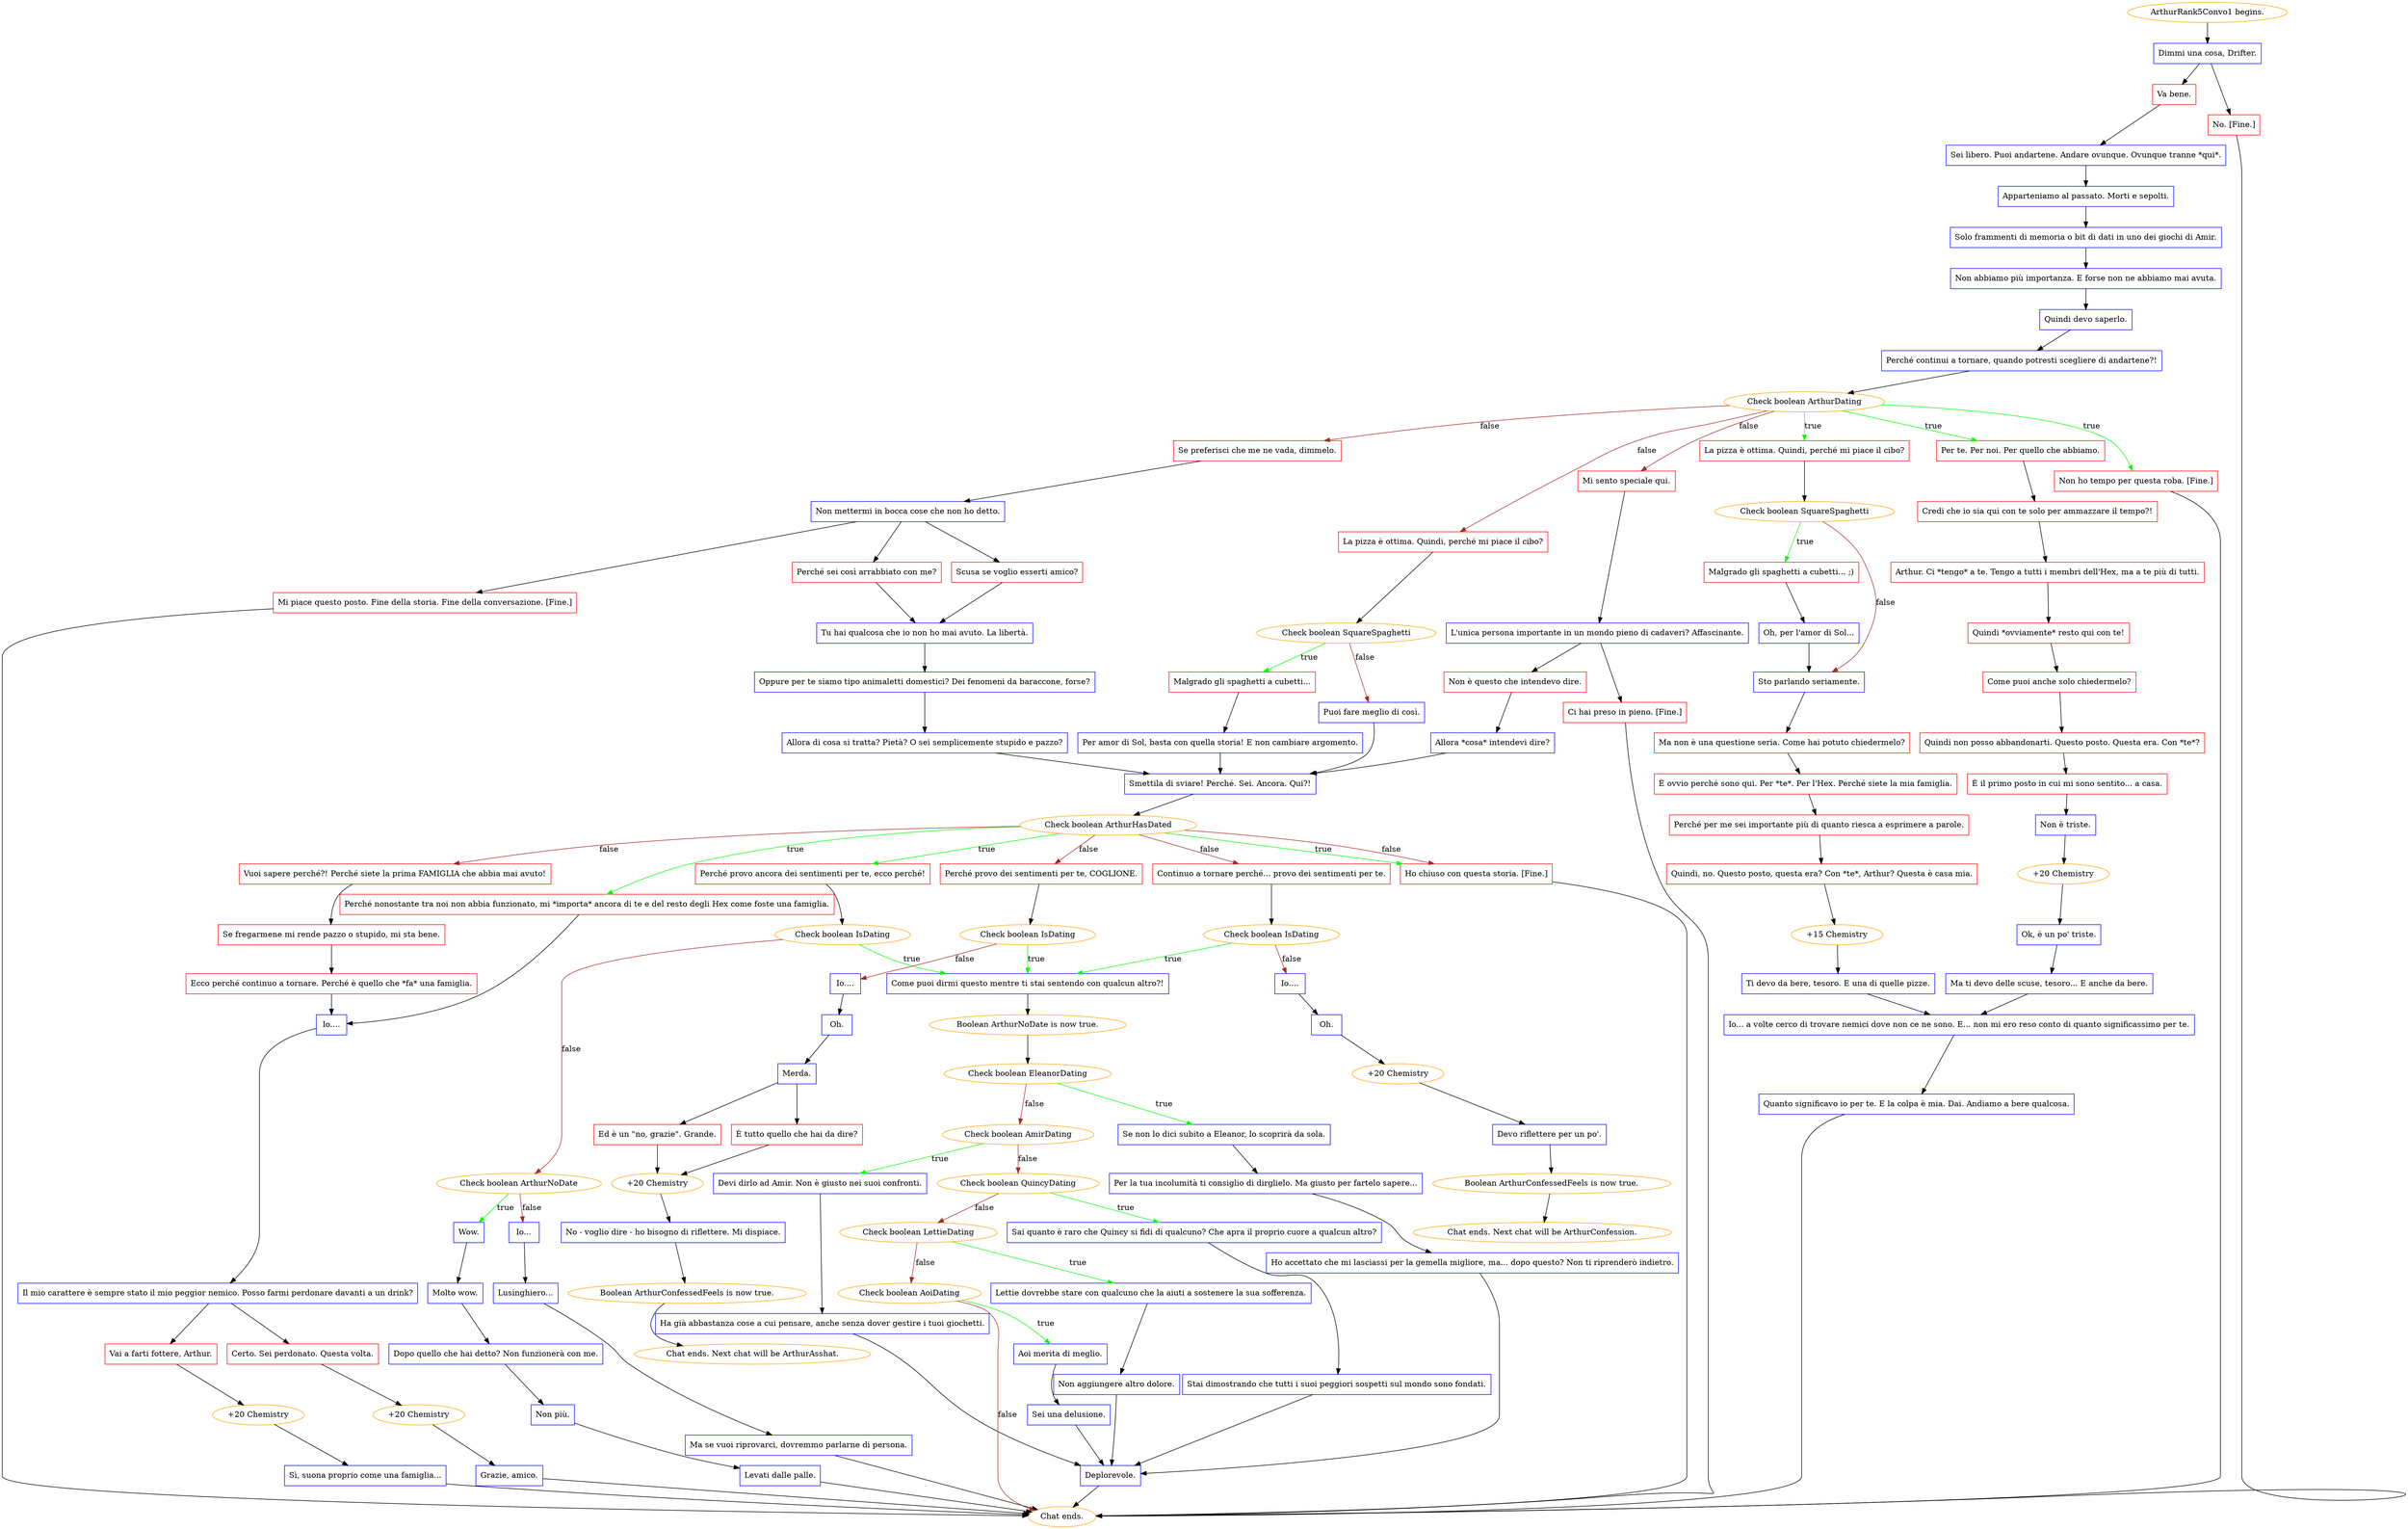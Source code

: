 digraph {
	"ArthurRank5Convo1 begins." [color=orange];
		"ArthurRank5Convo1 begins." -> j1270132564;
	j1270132564 [label="Dimmi una cosa, Drifter.",shape=box,color=blue];
		j1270132564 -> j2259688712;
		j1270132564 -> j2650962490;
	j2259688712 [label="Va bene.",shape=box,color=red];
		j2259688712 -> j1430281524;
	j2650962490 [label="No. [Fine.]",shape=box,color=red];
		j2650962490 -> "Chat ends.";
	j1430281524 [label="Sei libero. Puoi andartene. Andare ovunque. Ovunque tranne *qui*.",shape=box,color=blue];
		j1430281524 -> j4154239889;
	"Chat ends." [color=orange];
	j4154239889 [label="Apparteniamo al passato. Morti e sepolti.",shape=box,color=blue];
		j4154239889 -> j644874077;
	j644874077 [label="Solo frammenti di memoria o bit di dati in uno dei giochi di Amir.",shape=box,color=blue];
		j644874077 -> j2492195879;
	j2492195879 [label="Non abbiamo più importanza. E forse non ne abbiamo mai avuta.",shape=box,color=blue];
		j2492195879 -> j2818599550;
	j2818599550 [label="Quindi devo saperlo.",shape=box,color=blue];
		j2818599550 -> j2759018746;
	j2759018746 [label="Perché continui a tornare, quando potresti scegliere di andartene?!",shape=box,color=blue];
		j2759018746 -> j171613394;
	j171613394 [label="Check boolean ArthurDating",color=orange];
		j171613394 -> j1901880068 [label=true,color=green];
		j171613394 -> j1035283806 [label=true,color=green];
		j171613394 -> j3380837959 [label=true,color=green];
		j171613394 -> j1055959599 [label=false,color=brown];
		j171613394 -> j2043281371 [label=false,color=brown];
		j171613394 -> j3818728675 [label=false,color=brown];
	j1901880068 [label="La pizza è ottima. Quindi, perché mi piace il cibo?",shape=box,color=red];
		j1901880068 -> j2678399235;
	j1035283806 [label="Per te. Per noi. Per quello che abbiamo.",shape=box,color=red];
		j1035283806 -> j2379842804;
	j3380837959 [label="Non ho tempo per questa roba. [Fine.]",shape=box,color=red];
		j3380837959 -> "Chat ends.";
	j1055959599 [label="Mi sento speciale qui.",shape=box,color=red];
		j1055959599 -> j2649506934;
	j2043281371 [label="La pizza è ottima. Quindi, perché mi piace il cibo?",shape=box,color=red];
		j2043281371 -> j2637784598;
	j3818728675 [label="Se preferisci che me ne vada, dimmelo.",shape=box,color=red];
		j3818728675 -> j2635512106;
	j2678399235 [label="Check boolean SquareSpaghetti",color=orange];
		j2678399235 -> j2135396749 [label=true,color=green];
		j2678399235 -> j1083109474 [label=false,color=brown];
	j2379842804 [label="Credi che io sia qui con te solo per ammazzare il tempo?!",shape=box,color=red];
		j2379842804 -> j4266727265;
	j2649506934 [label="L'unica persona importante in un mondo pieno di cadaveri? Affascinante.",shape=box,color=blue];
		j2649506934 -> j3473214059;
		j2649506934 -> j1109997701;
	j2637784598 [label="Check boolean SquareSpaghetti",color=orange];
		j2637784598 -> j1666118632 [label=true,color=green];
		j2637784598 -> j1308192854 [label=false,color=brown];
	j2635512106 [label="Non mettermi in bocca cose che non ho detto.",shape=box,color=blue];
		j2635512106 -> j4271464074;
		j2635512106 -> j1211841878;
		j2635512106 -> j2999174154;
	j2135396749 [label="Malgrado gli spaghetti a cubetti... ;)",shape=box,color=red];
		j2135396749 -> j1471356318;
	j1083109474 [label="Sto parlando seriamente.",shape=box,color=blue];
		j1083109474 -> j1206234102;
	j4266727265 [label="Arthur. Ci *tengo* a te. Tengo a tutti i membri dell'Hex, ma a te più di tutti.",shape=box,color=red];
		j4266727265 -> j4202011813;
	j3473214059 [label="Non è questo che intendevo dire.",shape=box,color=red];
		j3473214059 -> j3200310288;
	j1109997701 [label="Ci hai preso in pieno. [Fine.]",shape=box,color=red];
		j1109997701 -> "Chat ends.";
	j1666118632 [label="Malgrado gli spaghetti a cubetti...",shape=box,color=red];
		j1666118632 -> j2708316295;
	j1308192854 [label="Puoi fare meglio di così.",shape=box,color=blue];
		j1308192854 -> j1324605120;
	j4271464074 [label="Mi piace questo posto. Fine della storia. Fine della conversazione. [Fine.]",shape=box,color=red];
		j4271464074 -> "Chat ends.";
	j1211841878 [label="Perché sei così arrabbiato con me?",shape=box,color=red];
		j1211841878 -> j520760636;
	j2999174154 [label="Scusa se voglio esserti amico?",shape=box,color=red];
		j2999174154 -> j520760636;
	j1471356318 [label="Oh, per l'amor di Sol...",shape=box,color=blue];
		j1471356318 -> j1083109474;
	j1206234102 [label="Ma non è una questione seria. Come hai potuto chiedermelo?",shape=box,color=red];
		j1206234102 -> j2380857956;
	j4202011813 [label="Quindi *ovviamente* resto qui con te!",shape=box,color=red];
		j4202011813 -> j3744982333;
	j3200310288 [label="Allora *cosa* intendevi dire?",shape=box,color=blue];
		j3200310288 -> j1324605120;
	j2708316295 [label="Per amor di Sol, basta con quella storia! E non cambiare argomento.",shape=box,color=blue];
		j2708316295 -> j1324605120;
	j1324605120 [label="Smettila di sviare! Perché. Sei. Ancora. Qui?!",shape=box,color=blue];
		j1324605120 -> j3958076909;
	j520760636 [label="Tu hai qualcosa che io non ho mai avuto. La libertà.",shape=box,color=blue];
		j520760636 -> j3090032588;
	j2380857956 [label="È ovvio perché sono qui. Per *te*. Per l'Hex. Perché siete la mia famiglia.",shape=box,color=red];
		j2380857956 -> j465536913;
	j3744982333 [label="Come puoi anche solo chiedermelo?",shape=box,color=red];
		j3744982333 -> j3021139072;
	j3958076909 [label="Check boolean ArthurHasDated",color=orange];
		j3958076909 -> j182163580 [label=true,color=green];
		j3958076909 -> j1668394661 [label=true,color=green];
		j3958076909 -> j3949544453 [label=true,color=green];
		j3958076909 -> j3696794443 [label=false,color=brown];
		j3958076909 -> j278275567 [label=false,color=brown];
		j3958076909 -> j4131336104 [label=false,color=brown];
		j3958076909 -> j182163580 [label=false,color=brown];
	j3090032588 [label="Oppure per te siamo tipo animaletti domestici? Dei fenomeni da baraccone, forse?",shape=box,color=blue];
		j3090032588 -> j1850272585;
	j465536913 [label="Perché per me sei importante più di quanto riesca a esprimere a parole.",shape=box,color=red];
		j465536913 -> j3958499179;
	j3021139072 [label="Quindi non posso abbandonarti. Questo posto. Questa era. Con *te*?",shape=box,color=red];
		j3021139072 -> j1788645421;
	j182163580 [label="Ho chiuso con questa storia. [Fine.]",shape=box,color=red];
		j182163580 -> "Chat ends.";
	j1668394661 [label="Perché nonostante tra noi non abbia funzionato, mi *importa* ancora di te e del resto degli Hex come foste una famiglia.",shape=box,color=red];
		j1668394661 -> j1681389016;
	j3949544453 [label="Perché provo ancora dei sentimenti per te, ecco perché!",shape=box,color=red];
		j3949544453 -> j3975446414;
	j3696794443 [label="Perché provo dei sentimenti per te, COGLIONE.",shape=box,color=red];
		j3696794443 -> j3037390070;
	j278275567 [label="Continuo a tornare perché... provo dei sentimenti per te.",shape=box,color=red];
		j278275567 -> j2267515184;
	j4131336104 [label="Vuoi sapere perché?! Perché siete la prima FAMIGLIA che abbia mai avuto!",shape=box,color=red];
		j4131336104 -> j4080110364;
	j1850272585 [label="Allora di cosa si tratta? Pietà? O sei semplicemente stupido e pazzo?",shape=box,color=blue];
		j1850272585 -> j1324605120;
	j3958499179 [label="Quindi, no. Questo posto, questa era? Con *te*, Arthur? Questa è casa mia.",shape=box,color=red];
		j3958499179 -> j1754042472;
	j1788645421 [label="È il primo posto in cui mi sono sentito... a casa.",shape=box,color=red];
		j1788645421 -> j3740371588;
	j1681389016 [label="Io....",shape=box,color=blue];
		j1681389016 -> j2121039253;
	j3975446414 [label="Check boolean IsDating",color=orange];
		j3975446414 -> j3650136175 [label=true,color=green];
		j3975446414 -> j1152128881 [label=false,color=brown];
	j3037390070 [label="Check boolean IsDating",color=orange];
		j3037390070 -> j3650136175 [label=true,color=green];
		j3037390070 -> j3569694093 [label=false,color=brown];
	j2267515184 [label="Check boolean IsDating",color=orange];
		j2267515184 -> j3650136175 [label=true,color=green];
		j2267515184 -> j1285949125 [label=false,color=brown];
	j4080110364 [label="Se fregarmene mi rende pazzo o stupido, mi sta bene.",shape=box,color=red];
		j4080110364 -> j2645926338;
	j1754042472 [label="+15 Chemistry",color=orange];
		j1754042472 -> j2229249923;
	j3740371588 [label="Non è triste.",shape=box,color=blue];
		j3740371588 -> j933575842;
	j2121039253 [label="Il mio carattere è sempre stato il mio peggior nemico. Posso farmi perdonare davanti a un drink?",shape=box,color=blue];
		j2121039253 -> j3813077649;
		j2121039253 -> j3871100591;
	j3650136175 [label="Come puoi dirmi questo mentre ti stai sentendo con qualcun altro?!",shape=box,color=blue];
		j3650136175 -> j1854672327;
	j1152128881 [label="Check boolean ArthurNoDate",color=orange];
		j1152128881 -> j1773516753 [label=true,color=green];
		j1152128881 -> j4000686758 [label=false,color=brown];
	j3569694093 [label="Io....",shape=box,color=blue];
		j3569694093 -> j3541997225;
	j1285949125 [label="Io....",shape=box,color=blue];
		j1285949125 -> j1106258335;
	j2645926338 [label="Ecco perché continuo a tornare. Perché è quello che *fa* una famiglia.",shape=box,color=red];
		j2645926338 -> j1681389016;
	j2229249923 [label="Ti devo da bere, tesoro. E una di quelle pizze.",shape=box,color=blue];
		j2229249923 -> j2392487368;
	j933575842 [label="+20 Chemistry",color=orange];
		j933575842 -> j3536369208;
	j3813077649 [label="Vai a farti fottere, Arthur.",shape=box,color=red];
		j3813077649 -> j961257059;
	j3871100591 [label="Certo. Sei perdonato. Questa volta.",shape=box,color=red];
		j3871100591 -> j3075155444;
	j1854672327 [label="Boolean ArthurNoDate is now true.",color=orange];
		j1854672327 -> j3950968979;
	j1773516753 [label="Wow.",shape=box,color=blue];
		j1773516753 -> j4157926075;
	j4000686758 [label="Io...",shape=box,color=blue];
		j4000686758 -> j3840940563;
	j3541997225 [label="Oh.",shape=box,color=blue];
		j3541997225 -> j2616355264;
	j1106258335 [label="Oh.",shape=box,color=blue];
		j1106258335 -> j1143505717;
	j2392487368 [label="Io... a volte cerco di trovare nemici dove non ce ne sono. E... non mi ero reso conto di quanto significassimo per te.",shape=box,color=blue];
		j2392487368 -> j3557541143;
	j3536369208 [label="Ok, è un po' triste.",shape=box,color=blue];
		j3536369208 -> j3530333593;
	j961257059 [label="+20 Chemistry",color=orange];
		j961257059 -> j1225660932;
	j3075155444 [label="+20 Chemistry",color=orange];
		j3075155444 -> j2760899692;
	j3950968979 [label="Check boolean EleanorDating",color=orange];
		j3950968979 -> j124460524 [label=true,color=green];
		j3950968979 -> j143777444 [label=false,color=brown];
	j4157926075 [label="Molto wow.",shape=box,color=blue];
		j4157926075 -> j1200307984;
	j3840940563 [label="Lusinghiero...",shape=box,color=blue];
		j3840940563 -> j1136581443;
	j2616355264 [label="Merda.",shape=box,color=blue];
		j2616355264 -> j1398924027;
		j2616355264 -> j3630190295;
	j1143505717 [label="+20 Chemistry",color=orange];
		j1143505717 -> j2536567054;
	j3557541143 [label="Quanto significavo io per te. E la colpa è mia. Dai. Andiamo a bere qualcosa.",shape=box,color=blue];
		j3557541143 -> "Chat ends.";
	j3530333593 [label="Ma ti devo delle scuse, tesoro... E anche da bere.",shape=box,color=blue];
		j3530333593 -> j2392487368;
	j1225660932 [label="Sì, suona proprio come una famiglia...",shape=box,color=blue];
		j1225660932 -> "Chat ends.";
	j2760899692 [label="Grazie, amico.",shape=box,color=blue];
		j2760899692 -> "Chat ends.";
	j124460524 [label="Se non lo dici subito a Eleanor, lo scoprirà da sola.",shape=box,color=blue];
		j124460524 -> j554396818;
	j143777444 [label="Check boolean AmirDating",color=orange];
		j143777444 -> j1138404266 [label=true,color=green];
		j143777444 -> j3817716774 [label=false,color=brown];
	j1200307984 [label="Dopo quello che hai detto? Non funzionerà con me.",shape=box,color=blue];
		j1200307984 -> j102714498;
	j1136581443 [label="Ma se vuoi riprovarci, dovremmo parlarne di persona.",shape=box,color=blue];
		j1136581443 -> "Chat ends.";
	j1398924027 [label="Ed è un \"no, grazie\". Grande.",shape=box,color=red];
		j1398924027 -> j2181069832;
	j3630190295 [label="È tutto quello che hai da dire?",shape=box,color=red];
		j3630190295 -> j2181069832;
	j2536567054 [label="Devo riflettere per un po'.",shape=box,color=blue];
		j2536567054 -> j2694765404;
	j554396818 [label="Per la tua incolumità ti consiglio di dirglielo. Ma giusto per fartelo sapere...",shape=box,color=blue];
		j554396818 -> j3837213841;
	j1138404266 [label="Devi dirlo ad Amir. Non è giusto nei suoi confronti.",shape=box,color=blue];
		j1138404266 -> j3029655752;
	j3817716774 [label="Check boolean QuincyDating",color=orange];
		j3817716774 -> j558683189 [label=true,color=green];
		j3817716774 -> j2575432444 [label=false,color=brown];
	j102714498 [label="Non più.",shape=box,color=blue];
		j102714498 -> j41077969;
	j2181069832 [label="+20 Chemistry",color=orange];
		j2181069832 -> j4063110938;
	j2694765404 [label="Boolean ArthurConfessedFeels is now true.",color=orange];
		j2694765404 -> "Chat ends. Next chat will be ArthurConfession.";
	j3837213841 [label="Ho accettato che mi lasciassi per la gemella migliore, ma... dopo questo? Non ti riprenderò indietro.",shape=box,color=blue];
		j3837213841 -> j1269994133;
	j3029655752 [label="Ha già abbastanza cose a cui pensare, anche senza dover gestire i tuoi giochetti.",shape=box,color=blue];
		j3029655752 -> j1269994133;
	j558683189 [label="Sai quanto è raro che Quincy si fidi di qualcuno? Che apra il proprio cuore a qualcun altro?",shape=box,color=blue];
		j558683189 -> j794039257;
	j2575432444 [label="Check boolean LettieDating",color=orange];
		j2575432444 -> j3031043329 [label=true,color=green];
		j2575432444 -> j2097045387 [label=false,color=brown];
	j41077969 [label="Levati dalle palle.",shape=box,color=blue];
		j41077969 -> "Chat ends.";
	j4063110938 [label="No - voglio dire - ho bisogno di riflettere. Mi dispiace.",shape=box,color=blue];
		j4063110938 -> j516892496;
	"Chat ends. Next chat will be ArthurConfession." [color=orange];
	j1269994133 [label="Deplorevole.",shape=box,color=blue];
		j1269994133 -> "Chat ends.";
	j794039257 [label="Stai dimostrando che tutti i suoi peggiori sospetti sul mondo sono fondati.",shape=box,color=blue];
		j794039257 -> j1269994133;
	j3031043329 [label="Lettie dovrebbe stare con qualcuno che la aiuti a sostenere la sua sofferenza.",shape=box,color=blue];
		j3031043329 -> j2591229241;
	j2097045387 [label="Check boolean AoiDating",color=orange];
		j2097045387 -> j3459246742 [label=true,color=green];
		j2097045387 -> "Chat ends." [label=false,color=brown];
	j516892496 [label="Boolean ArthurConfessedFeels is now true.",color=orange];
		j516892496 -> "Chat ends. Next chat will be ArthurAsshat.";
	j2591229241 [label="Non aggiungere altro dolore.",shape=box,color=blue];
		j2591229241 -> j1269994133;
	j3459246742 [label="Aoi merita di meglio.",shape=box,color=blue];
		j3459246742 -> j2967085243;
	"Chat ends. Next chat will be ArthurAsshat." [color=orange];
	j2967085243 [label="Sei una delusione.",shape=box,color=blue];
		j2967085243 -> j1269994133;
}